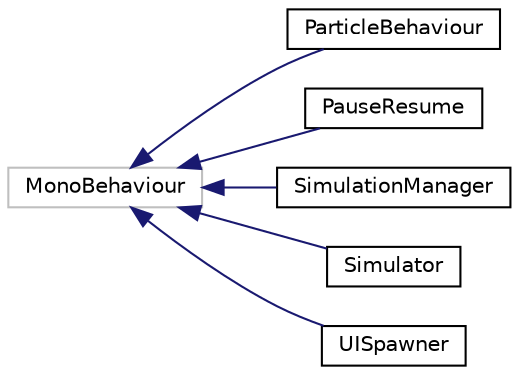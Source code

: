 digraph "Graphical Class Hierarchy"
{
 // LATEX_PDF_SIZE
  edge [fontname="Helvetica",fontsize="10",labelfontname="Helvetica",labelfontsize="10"];
  node [fontname="Helvetica",fontsize="10",shape=record];
  rankdir="LR";
  Node6 [label="MonoBehaviour",height=0.2,width=0.4,color="grey75", fillcolor="white", style="filled",tooltip=" "];
  Node6 -> Node0 [dir="back",color="midnightblue",fontsize="10",style="solid",fontname="Helvetica"];
  Node0 [label="ParticleBehaviour",height=0.2,width=0.4,color="black", fillcolor="white", style="filled",URL="$classParticleBehaviour.html",tooltip=" "];
  Node6 -> Node8 [dir="back",color="midnightblue",fontsize="10",style="solid",fontname="Helvetica"];
  Node8 [label="PauseResume",height=0.2,width=0.4,color="black", fillcolor="white", style="filled",URL="$classPauseResume.html",tooltip="Class for mananging UI interactions."];
  Node6 -> Node9 [dir="back",color="midnightblue",fontsize="10",style="solid",fontname="Helvetica"];
  Node9 [label="SimulationManager",height=0.2,width=0.4,color="black", fillcolor="white", style="filled",URL="$classSimulationManager.html",tooltip=" "];
  Node6 -> Node10 [dir="back",color="midnightblue",fontsize="10",style="solid",fontname="Helvetica"];
  Node10 [label="Simulator",height=0.2,width=0.4,color="black", fillcolor="white", style="filled",URL="$classSimulator.html",tooltip=" "];
  Node6 -> Node11 [dir="back",color="midnightblue",fontsize="10",style="solid",fontname="Helvetica"];
  Node11 [label="UISpawner",height=0.2,width=0.4,color="black", fillcolor="white", style="filled",URL="$classUISpawner.html",tooltip="Class for managing UI interactions with simulator sub-menu."];
}
